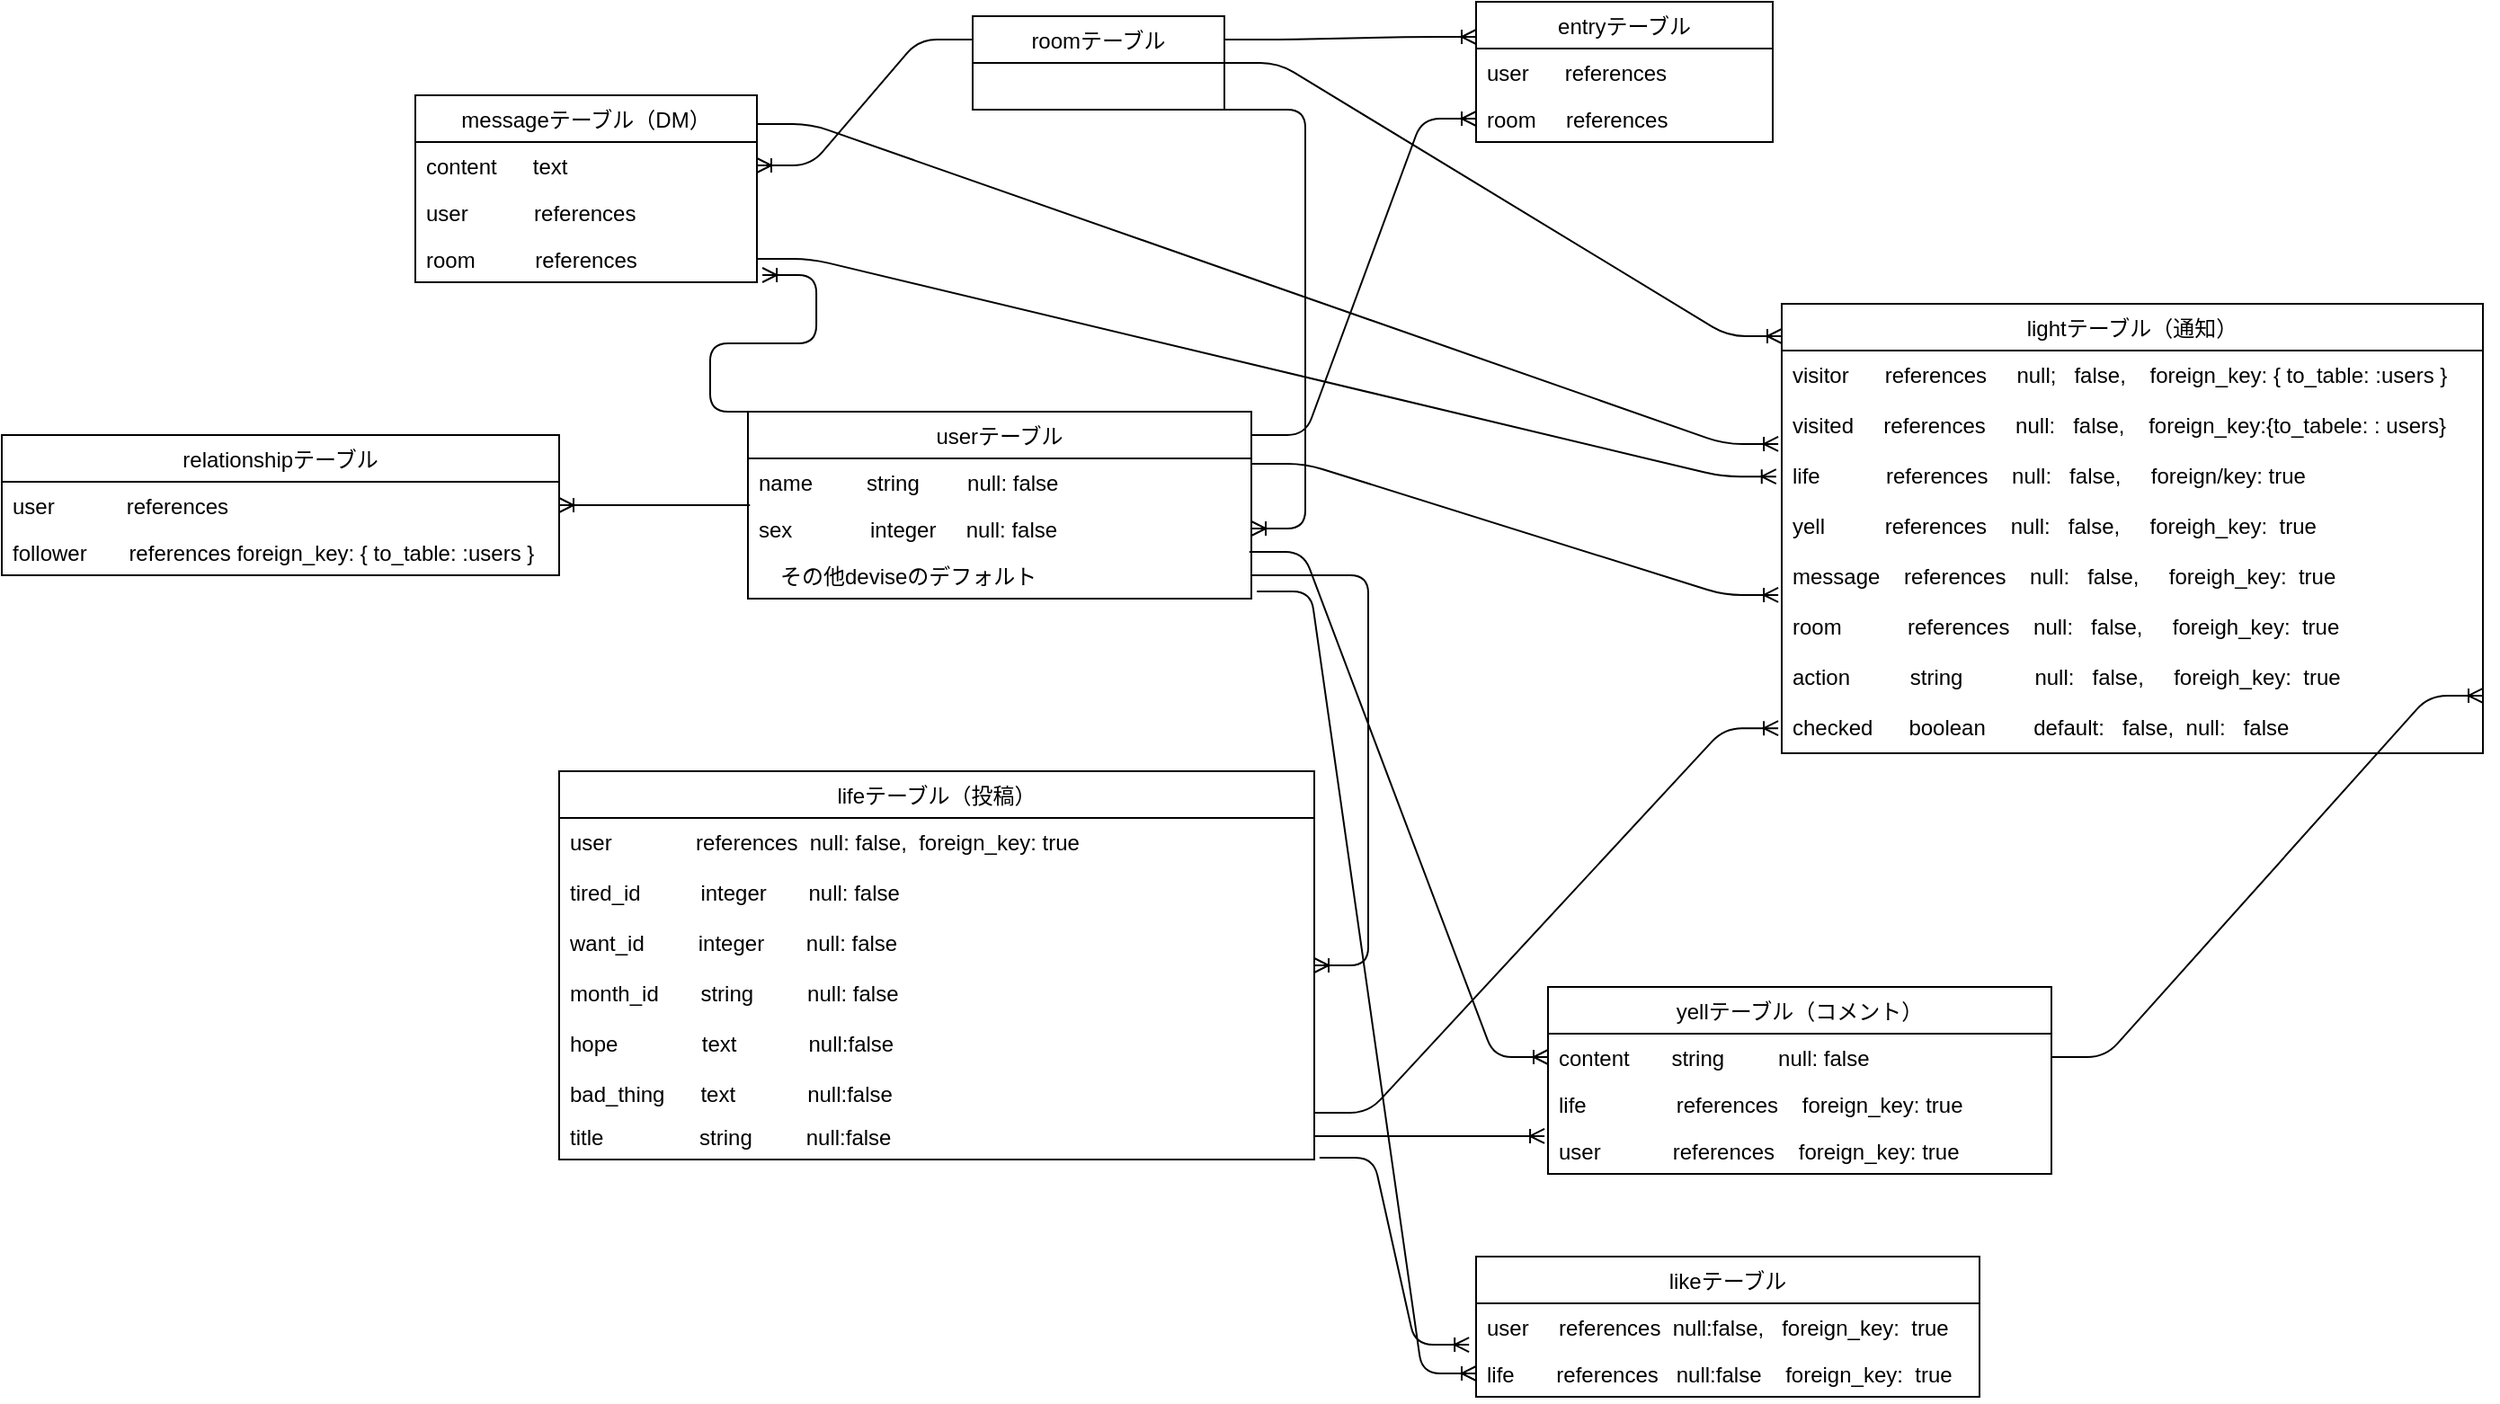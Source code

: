 <mxfile>
    <diagram id="YRU_be8wh3iD-_O728uM" name="ページ1">
        <mxGraphModel dx="841" dy="737" grid="1" gridSize="10" guides="1" tooltips="1" connect="1" arrows="1" fold="1" page="1" pageScale="1" pageWidth="827" pageHeight="1169" math="0" shadow="0">
            <root>
                <mxCell id="0"/>
                <mxCell id="1" parent="0"/>
                <mxCell id="2" value="userテーブル" style="swimlane;fontStyle=0;childLayout=stackLayout;horizontal=1;startSize=26;horizontalStack=0;resizeParent=1;resizeParentMax=0;resizeLast=0;collapsible=1;marginBottom=0;" vertex="1" parent="1">
                    <mxGeometry x="1155" y="410" width="280" height="104" as="geometry"/>
                </mxCell>
                <mxCell id="3" value="name         string        null: false" style="text;strokeColor=none;fillColor=none;align=left;verticalAlign=top;spacingLeft=4;spacingRight=4;overflow=hidden;rotatable=0;points=[[0,0.5],[1,0.5]];portConstraint=eastwest;" vertex="1" parent="2">
                    <mxGeometry y="26" width="280" height="26" as="geometry"/>
                </mxCell>
                <mxCell id="4" value="sex             integer     null: false" style="text;strokeColor=none;fillColor=none;align=left;verticalAlign=top;spacingLeft=4;spacingRight=4;overflow=hidden;rotatable=0;points=[[0,0.5],[1,0.5]];portConstraint=eastwest;" vertex="1" parent="2">
                    <mxGeometry y="52" width="280" height="26" as="geometry"/>
                </mxCell>
                <mxCell id="5" value="　その他deviseのデフォルト" style="text;strokeColor=none;fillColor=none;align=left;verticalAlign=top;spacingLeft=4;spacingRight=4;overflow=hidden;rotatable=0;points=[[0,0.5],[1,0.5]];portConstraint=eastwest;" vertex="1" parent="2">
                    <mxGeometry y="78" width="280" height="26" as="geometry"/>
                </mxCell>
                <mxCell id="6" value="lifeテーブル（投稿）" style="swimlane;fontStyle=0;childLayout=stackLayout;horizontal=1;startSize=26;horizontalStack=0;resizeParent=1;resizeParentMax=0;resizeLast=0;collapsible=1;marginBottom=0;" vertex="1" parent="1">
                    <mxGeometry x="1050" y="610" width="420" height="216" as="geometry"/>
                </mxCell>
                <mxCell id="7" value="user              references  null: false,  foreign_key: true&#10;&#10;tired_id          integer       null: false&#10;&#10;want_id         integer       null: false&#10;&#10;month_id       string         null: false&#10;&#10;hope              text            null:false&#10;&#10;bad_thing      text            null:false&#10;&#10;&#10;" style="text;strokeColor=none;fillColor=none;align=left;verticalAlign=top;spacingLeft=4;spacingRight=4;overflow=hidden;rotatable=0;points=[[0,0.5],[1,0.5]];portConstraint=eastwest;" vertex="1" parent="6">
                    <mxGeometry y="26" width="420" height="164" as="geometry"/>
                </mxCell>
                <mxCell id="8" value="title                string         null:false" style="text;strokeColor=none;fillColor=none;align=left;verticalAlign=top;spacingLeft=4;spacingRight=4;overflow=hidden;rotatable=0;points=[[0,0.5],[1,0.5]];portConstraint=eastwest;" vertex="1" parent="6">
                    <mxGeometry y="190" width="420" height="26" as="geometry"/>
                </mxCell>
                <mxCell id="10" value="likeテーブル" style="swimlane;fontStyle=0;childLayout=stackLayout;horizontal=1;startSize=26;horizontalStack=0;resizeParent=1;resizeParentMax=0;resizeLast=0;collapsible=1;marginBottom=0;" vertex="1" parent="1">
                    <mxGeometry x="1560" y="880" width="280" height="78" as="geometry"/>
                </mxCell>
                <mxCell id="11" value="user     references  null:false,   foreign_key:  true" style="text;strokeColor=none;fillColor=none;align=left;verticalAlign=top;spacingLeft=4;spacingRight=4;overflow=hidden;rotatable=0;points=[[0,0.5],[1,0.5]];portConstraint=eastwest;" vertex="1" parent="10">
                    <mxGeometry y="26" width="280" height="26" as="geometry"/>
                </mxCell>
                <mxCell id="13" value="life       references   null:false    foreign_key:  true" style="text;strokeColor=none;fillColor=none;align=left;verticalAlign=top;spacingLeft=4;spacingRight=4;overflow=hidden;rotatable=0;points=[[0,0.5],[1,0.5]];portConstraint=eastwest;" vertex="1" parent="10">
                    <mxGeometry y="52" width="280" height="26" as="geometry"/>
                </mxCell>
                <mxCell id="14" value="yellテーブル（コメント）" style="swimlane;fontStyle=0;childLayout=stackLayout;horizontal=1;startSize=26;horizontalStack=0;resizeParent=1;resizeParentMax=0;resizeLast=0;collapsible=1;marginBottom=0;" vertex="1" parent="1">
                    <mxGeometry x="1600" y="730" width="280" height="104" as="geometry"/>
                </mxCell>
                <mxCell id="15" value="content       string         null: false" style="text;strokeColor=none;fillColor=none;align=left;verticalAlign=top;spacingLeft=4;spacingRight=4;overflow=hidden;rotatable=0;points=[[0,0.5],[1,0.5]];portConstraint=eastwest;" vertex="1" parent="14">
                    <mxGeometry y="26" width="280" height="26" as="geometry"/>
                </mxCell>
                <mxCell id="16" value="life               references    foreign_key: true" style="text;strokeColor=none;fillColor=none;align=left;verticalAlign=top;spacingLeft=4;spacingRight=4;overflow=hidden;rotatable=0;points=[[0,0.5],[1,0.5]];portConstraint=eastwest;" vertex="1" parent="14">
                    <mxGeometry y="52" width="280" height="26" as="geometry"/>
                </mxCell>
                <mxCell id="17" value="user            references    foreign_key: true" style="text;strokeColor=none;fillColor=none;align=left;verticalAlign=top;spacingLeft=4;spacingRight=4;overflow=hidden;rotatable=0;points=[[0,0.5],[1,0.5]];portConstraint=eastwest;" vertex="1" parent="14">
                    <mxGeometry y="78" width="280" height="26" as="geometry"/>
                </mxCell>
                <mxCell id="26" value="roomテーブル" style="swimlane;fontStyle=0;childLayout=stackLayout;horizontal=1;startSize=26;horizontalStack=0;resizeParent=1;resizeParentMax=0;resizeLast=0;collapsible=1;marginBottom=0;" vertex="1" parent="1">
                    <mxGeometry x="1280" y="190" width="140" height="52" as="geometry"/>
                </mxCell>
                <mxCell id="34" value="messageテーブル（DM）" style="swimlane;fontStyle=0;childLayout=stackLayout;horizontal=1;startSize=26;horizontalStack=0;resizeParent=1;resizeParentMax=0;resizeLast=0;collapsible=1;marginBottom=0;" vertex="1" parent="1">
                    <mxGeometry x="970" y="234" width="190" height="104" as="geometry"/>
                </mxCell>
                <mxCell id="35" value="content      text      " style="text;strokeColor=none;fillColor=none;align=left;verticalAlign=top;spacingLeft=4;spacingRight=4;overflow=hidden;rotatable=0;points=[[0,0.5],[1,0.5]];portConstraint=eastwest;" vertex="1" parent="34">
                    <mxGeometry y="26" width="190" height="26" as="geometry"/>
                </mxCell>
                <mxCell id="36" value="user           references" style="text;strokeColor=none;fillColor=none;align=left;verticalAlign=top;spacingLeft=4;spacingRight=4;overflow=hidden;rotatable=0;points=[[0,0.5],[1,0.5]];portConstraint=eastwest;" vertex="1" parent="34">
                    <mxGeometry y="52" width="190" height="26" as="geometry"/>
                </mxCell>
                <mxCell id="37" value="room          references" style="text;strokeColor=none;fillColor=none;align=left;verticalAlign=top;spacingLeft=4;spacingRight=4;overflow=hidden;rotatable=0;points=[[0,0.5],[1,0.5]];portConstraint=eastwest;" vertex="1" parent="34">
                    <mxGeometry y="78" width="190" height="26" as="geometry"/>
                </mxCell>
                <mxCell id="42" value="entryテーブル" style="swimlane;fontStyle=0;childLayout=stackLayout;horizontal=1;startSize=26;horizontalStack=0;resizeParent=1;resizeParentMax=0;resizeLast=0;collapsible=1;marginBottom=0;" vertex="1" parent="1">
                    <mxGeometry x="1560" y="182" width="165" height="78" as="geometry"/>
                </mxCell>
                <mxCell id="43" value="user      references" style="text;strokeColor=none;fillColor=none;align=left;verticalAlign=top;spacingLeft=4;spacingRight=4;overflow=hidden;rotatable=0;points=[[0,0.5],[1,0.5]];portConstraint=eastwest;" vertex="1" parent="42">
                    <mxGeometry y="26" width="165" height="26" as="geometry"/>
                </mxCell>
                <mxCell id="44" value="room     references" style="text;strokeColor=none;fillColor=none;align=left;verticalAlign=top;spacingLeft=4;spacingRight=4;overflow=hidden;rotatable=0;points=[[0,0.5],[1,0.5]];portConstraint=eastwest;" vertex="1" parent="42">
                    <mxGeometry y="52" width="165" height="26" as="geometry"/>
                </mxCell>
                <mxCell id="18" value="relationshipテーブル" style="swimlane;fontStyle=0;childLayout=stackLayout;horizontal=1;startSize=26;horizontalStack=0;resizeParent=1;resizeParentMax=0;resizeLast=0;collapsible=1;marginBottom=0;" vertex="1" parent="1">
                    <mxGeometry x="740" y="423" width="310" height="78" as="geometry"/>
                </mxCell>
                <mxCell id="19" value="user            references   " style="text;strokeColor=none;fillColor=none;align=left;verticalAlign=top;spacingLeft=4;spacingRight=4;overflow=hidden;rotatable=0;points=[[0,0.5],[1,0.5]];portConstraint=eastwest;" vertex="1" parent="18">
                    <mxGeometry y="26" width="310" height="26" as="geometry"/>
                </mxCell>
                <mxCell id="20" value="follower       references foreign_key: { to_table: :users } " style="text;strokeColor=none;fillColor=none;align=left;verticalAlign=top;spacingLeft=4;spacingRight=4;overflow=hidden;rotatable=0;points=[[0,0.5],[1,0.5]];portConstraint=eastwest;" vertex="1" parent="18">
                    <mxGeometry y="52" width="310" height="26" as="geometry"/>
                </mxCell>
                <mxCell id="47" value="lightテーブル（通知）" style="swimlane;fontStyle=0;childLayout=stackLayout;horizontal=1;startSize=26;horizontalStack=0;resizeParent=1;resizeParentMax=0;resizeLast=0;collapsible=1;marginBottom=0;" vertex="1" parent="1">
                    <mxGeometry x="1730" y="350" width="390" height="250" as="geometry"/>
                </mxCell>
                <mxCell id="48" value="visitor      references     null;   false,    foreign_key: { to_table: :users }&#10;&#10;visited     references     null:   false,    foreign_key:{to_tabele: : users}&#10;&#10;life           references    null:   false,     foreign/key: true&#10;&#10;yell          references    null:   false,     foreigh_key:  true&#10;&#10;message    references    null:   false,     foreigh_key:  true&#10;&#10;room           references    null:   false,     foreigh_key:  true&#10;&#10;action          string            null:   false,     foreigh_key:  true&#10;&#10;checked      boolean        default:   false,  null:   false" style="text;strokeColor=none;fillColor=none;align=left;verticalAlign=top;spacingLeft=4;spacingRight=4;overflow=hidden;rotatable=0;points=[[0,0.5],[1,0.5]];portConstraint=eastwest;" vertex="1" parent="47">
                    <mxGeometry y="26" width="390" height="224" as="geometry"/>
                </mxCell>
                <mxCell id="52" value="" style="edgeStyle=entityRelationEdgeStyle;fontSize=12;html=1;endArrow=ERoneToMany;exitX=1;exitY=0.5;exitDx=0;exitDy=0;" edge="1" parent="1" source="5" target="7">
                    <mxGeometry width="100" height="100" relative="1" as="geometry">
                        <mxPoint x="1390" y="379" as="sourcePoint"/>
                        <mxPoint x="1170" y="480" as="targetPoint"/>
                    </mxGeometry>
                </mxCell>
                <mxCell id="53" value="" style="edgeStyle=entityRelationEdgeStyle;fontSize=12;html=1;endArrow=ERoneToMany;entryX=-0.005;entryY=0.938;entryDx=0;entryDy=0;entryPerimeter=0;" edge="1" parent="1" target="48">
                    <mxGeometry width="100" height="100" relative="1" as="geometry">
                        <mxPoint x="1470" y="800" as="sourcePoint"/>
                        <mxPoint x="1570" y="700" as="targetPoint"/>
                    </mxGeometry>
                </mxCell>
                <mxCell id="54" value="" style="edgeStyle=entityRelationEdgeStyle;fontSize=12;html=1;endArrow=ERoneToMany;exitX=1;exitY=0.5;exitDx=0;exitDy=0;entryX=-0.007;entryY=0.192;entryDx=0;entryDy=0;entryPerimeter=0;" edge="1" parent="1" source="8" target="17">
                    <mxGeometry width="100" height="100" relative="1" as="geometry">
                        <mxPoint x="1460" y="926" as="sourcePoint"/>
                        <mxPoint x="1500" y="940" as="targetPoint"/>
                    </mxGeometry>
                </mxCell>
                <mxCell id="56" value="" style="edgeStyle=entityRelationEdgeStyle;fontSize=12;html=1;endArrow=ERoneToMany;entryX=-0.014;entryY=0.885;entryDx=0;entryDy=0;entryPerimeter=0;exitX=1.007;exitY=0.962;exitDx=0;exitDy=0;exitPerimeter=0;" edge="1" parent="1" source="8" target="11">
                    <mxGeometry width="100" height="100" relative="1" as="geometry">
                        <mxPoint x="1460" y="820" as="sourcePoint"/>
                        <mxPoint x="1550" y="540" as="targetPoint"/>
                    </mxGeometry>
                </mxCell>
                <mxCell id="57" value="" style="edgeStyle=entityRelationEdgeStyle;fontSize=12;html=1;endArrow=ERoneToMany;exitX=1;exitY=1;exitDx=0;exitDy=0;" edge="1" parent="1" source="26" target="4">
                    <mxGeometry width="100" height="100" relative="1" as="geometry">
                        <mxPoint x="1365" y="300" as="sourcePoint"/>
                        <mxPoint x="1465" y="200" as="targetPoint"/>
                    </mxGeometry>
                </mxCell>
                <mxCell id="59" value="" style="edgeStyle=entityRelationEdgeStyle;fontSize=12;html=1;endArrow=ERoneToMany;exitX=1;exitY=0.25;exitDx=0;exitDy=0;entryX=0;entryY=0.25;entryDx=0;entryDy=0;" edge="1" parent="1" source="26" target="42">
                    <mxGeometry width="100" height="100" relative="1" as="geometry">
                        <mxPoint x="1365" y="280" as="sourcePoint"/>
                        <mxPoint x="1450" y="170" as="targetPoint"/>
                    </mxGeometry>
                </mxCell>
                <mxCell id="60" value="" style="edgeStyle=entityRelationEdgeStyle;fontSize=12;html=1;endArrow=ERoneToMany;entryX=1;entryY=0.5;entryDx=0;entryDy=0;exitX=0;exitY=0.25;exitDx=0;exitDy=0;" edge="1" parent="1" source="26" target="35">
                    <mxGeometry width="100" height="100" relative="1" as="geometry">
                        <mxPoint x="1150" y="286" as="sourcePoint"/>
                        <mxPoint x="1280" y="119" as="targetPoint"/>
                    </mxGeometry>
                </mxCell>
                <mxCell id="61" value="" style="edgeStyle=entityRelationEdgeStyle;fontSize=12;html=1;endArrow=ERoneToMany;exitX=1;exitY=0.5;exitDx=0;exitDy=0;entryX=0;entryY=0.072;entryDx=0;entryDy=0;entryPerimeter=0;" edge="1" parent="1" source="26" target="47">
                    <mxGeometry width="100" height="100" relative="1" as="geometry">
                        <mxPoint x="1580" y="470" as="sourcePoint"/>
                        <mxPoint x="1680" y="370" as="targetPoint"/>
                    </mxGeometry>
                </mxCell>
                <mxCell id="62" value="" style="edgeStyle=entityRelationEdgeStyle;fontSize=12;html=1;endArrow=ERoneToMany;exitX=1;exitY=0.125;exitDx=0;exitDy=0;exitPerimeter=0;entryX=0;entryY=0.5;entryDx=0;entryDy=0;" edge="1" parent="1" source="2" target="44">
                    <mxGeometry width="100" height="100" relative="1" as="geometry">
                        <mxPoint x="1600" y="240" as="sourcePoint"/>
                        <mxPoint x="1640" y="180" as="targetPoint"/>
                    </mxGeometry>
                </mxCell>
                <mxCell id="63" value="" style="edgeStyle=entityRelationEdgeStyle;fontSize=12;html=1;endArrow=ERoneToMany;exitX=1;exitY=0.5;exitDx=0;exitDy=0;entryX=-0.008;entryY=0.313;entryDx=0;entryDy=0;entryPerimeter=0;" edge="1" parent="1" source="37" target="48">
                    <mxGeometry width="100" height="100" relative="1" as="geometry">
                        <mxPoint x="1210" y="234" as="sourcePoint"/>
                        <mxPoint x="1310" y="134" as="targetPoint"/>
                    </mxGeometry>
                </mxCell>
                <mxCell id="64" value="" style="edgeStyle=entityRelationEdgeStyle;fontSize=12;html=1;endArrow=ERoneToMany;exitX=1;exitY=0.5;exitDx=0;exitDy=0;entryX=1;entryY=0.857;entryDx=0;entryDy=0;entryPerimeter=0;" edge="1" parent="1" source="15" target="48">
                    <mxGeometry width="100" height="100" relative="1" as="geometry">
                        <mxPoint x="1850" y="790" as="sourcePoint"/>
                        <mxPoint x="2000" y="700" as="targetPoint"/>
                    </mxGeometry>
                </mxCell>
                <mxCell id="65" value="" style="edgeStyle=entityRelationEdgeStyle;fontSize=12;html=1;endArrow=ERoneToMany;entryX=0;entryY=0.5;entryDx=0;entryDy=0;exitX=1.011;exitY=0.846;exitDx=0;exitDy=0;exitPerimeter=0;" edge="1" parent="1" source="5" target="13">
                    <mxGeometry width="100" height="100" relative="1" as="geometry">
                        <mxPoint x="1460" y="1050" as="sourcePoint"/>
                        <mxPoint x="1560" y="950" as="targetPoint"/>
                    </mxGeometry>
                </mxCell>
                <mxCell id="66" value="" style="edgeStyle=entityRelationEdgeStyle;fontSize=12;html=1;endArrow=ERoneToMany;entryX=1.016;entryY=0.846;entryDx=0;entryDy=0;entryPerimeter=0;exitX=0.032;exitY=0;exitDx=0;exitDy=0;exitPerimeter=0;" edge="1" parent="1" source="2" target="37">
                    <mxGeometry width="100" height="100" relative="1" as="geometry">
                        <mxPoint x="1030" y="460" as="sourcePoint"/>
                        <mxPoint x="960" y="340" as="targetPoint"/>
                    </mxGeometry>
                </mxCell>
                <mxCell id="68" value="" style="edgeStyle=entityRelationEdgeStyle;fontSize=12;html=1;endArrow=ERoneToMany;exitX=1;exitY=0.154;exitDx=0;exitDy=0;exitPerimeter=0;entryX=-0.005;entryY=0.232;entryDx=0;entryDy=0;entryPerimeter=0;" edge="1" parent="1" source="34" target="48">
                    <mxGeometry width="100" height="100" relative="1" as="geometry">
                        <mxPoint x="1170" y="260" as="sourcePoint"/>
                        <mxPoint x="1270" y="160" as="targetPoint"/>
                    </mxGeometry>
                </mxCell>
                <mxCell id="69" value="" style="edgeStyle=entityRelationEdgeStyle;fontSize=12;html=1;endArrow=ERoneToMany;entryX=1;entryY=0.5;entryDx=0;entryDy=0;exitX=0.004;exitY=0;exitDx=0;exitDy=0;exitPerimeter=0;" edge="1" parent="1" source="4" target="19">
                    <mxGeometry width="100" height="100" relative="1" as="geometry">
                        <mxPoint x="1040" y="540" as="sourcePoint"/>
                        <mxPoint x="1140" y="440" as="targetPoint"/>
                    </mxGeometry>
                </mxCell>
                <mxCell id="70" value="" style="edgeStyle=entityRelationEdgeStyle;fontSize=12;html=1;endArrow=ERoneToMany;exitX=0.996;exitY=1;exitDx=0;exitDy=0;exitPerimeter=0;entryX=0;entryY=0.5;entryDx=0;entryDy=0;" edge="1" parent="1" source="4" target="15">
                    <mxGeometry width="100" height="100" relative="1" as="geometry">
                        <mxPoint x="1450" y="490" as="sourcePoint"/>
                        <mxPoint x="1550" y="390" as="targetPoint"/>
                    </mxGeometry>
                </mxCell>
                <mxCell id="71" value="" style="edgeStyle=entityRelationEdgeStyle;fontSize=12;html=1;endArrow=ERoneToMany;entryX=-0.005;entryY=0.607;entryDx=0;entryDy=0;entryPerimeter=0;exitX=1;exitY=0.115;exitDx=0;exitDy=0;exitPerimeter=0;" edge="1" parent="1" source="3" target="48">
                    <mxGeometry width="100" height="100" relative="1" as="geometry">
                        <mxPoint x="1530" y="660" as="sourcePoint"/>
                        <mxPoint x="1630" y="560" as="targetPoint"/>
                    </mxGeometry>
                </mxCell>
            </root>
        </mxGraphModel>
    </diagram>
</mxfile>